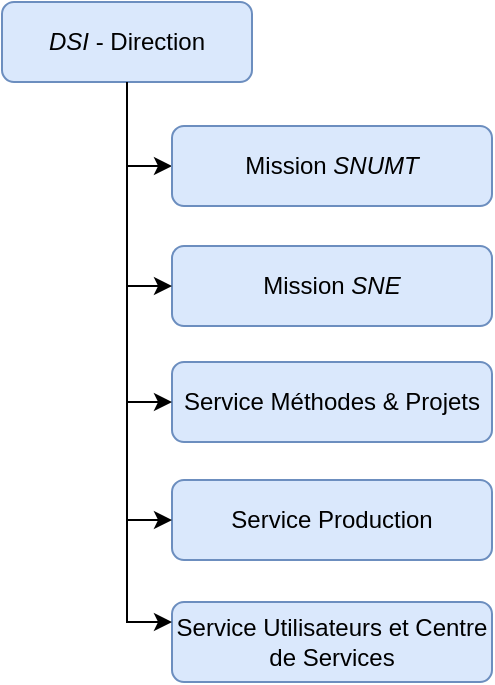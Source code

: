 <mxfile version="24.6.4" type="github">
  <diagram name="Page-1" id="Vvxi3eaOHNYTfqwF8qMl">
    <mxGraphModel dx="1196" dy="621" grid="1" gridSize="10" guides="1" tooltips="1" connect="1" arrows="1" fold="1" page="1" pageScale="1" pageWidth="827" pageHeight="1169" math="0" shadow="0">
      <root>
        <mxCell id="0" />
        <mxCell id="1" parent="0" />
        <mxCell id="kAIopRJ4j19YjuC8EgND-2" value="" style="edgeStyle=orthogonalEdgeStyle;rounded=0;orthogonalLoop=1;jettySize=auto;html=1;exitX=0.5;exitY=1;exitDx=0;exitDy=0;entryX=0;entryY=0.5;entryDx=0;entryDy=0;" edge="1" parent="1" source="QqvgjilXs0riYiPpLU37-2" target="kAIopRJ4j19YjuC8EgND-1">
          <mxGeometry relative="1" as="geometry" />
        </mxCell>
        <mxCell id="QqvgjilXs0riYiPpLU37-2" value="&lt;i&gt;DSI&lt;/i&gt; - Direction" style="rounded=1;whiteSpace=wrap;html=1;fillColor=#dae8fc;strokeColor=#6c8ebf;" parent="1" vertex="1">
          <mxGeometry x="75" y="40" width="125" height="40" as="geometry" />
        </mxCell>
        <mxCell id="kAIopRJ4j19YjuC8EgND-1" value="Mission &lt;i&gt;SNUMT&lt;/i&gt;" style="whiteSpace=wrap;html=1;fillColor=#dae8fc;strokeColor=#6c8ebf;rounded=1;" vertex="1" parent="1">
          <mxGeometry x="160" y="102" width="160" height="40" as="geometry" />
        </mxCell>
        <mxCell id="kAIopRJ4j19YjuC8EgND-5" value="Mission &lt;i&gt;SNE&lt;/i&gt;" style="whiteSpace=wrap;html=1;fillColor=#dae8fc;strokeColor=#6c8ebf;rounded=1;" vertex="1" parent="1">
          <mxGeometry x="160" y="162" width="160" height="40" as="geometry" />
        </mxCell>
        <mxCell id="kAIopRJ4j19YjuC8EgND-6" value="" style="edgeStyle=orthogonalEdgeStyle;rounded=0;orthogonalLoop=1;jettySize=auto;html=1;exitX=0.5;exitY=1;exitDx=0;exitDy=0;entryX=0;entryY=0.5;entryDx=0;entryDy=0;" edge="1" parent="1" source="QqvgjilXs0riYiPpLU37-2" target="kAIopRJ4j19YjuC8EgND-5">
          <mxGeometry relative="1" as="geometry">
            <mxPoint x="110" y="270" as="sourcePoint" />
            <mxPoint x="132" y="330" as="targetPoint" />
          </mxGeometry>
        </mxCell>
        <mxCell id="kAIopRJ4j19YjuC8EgND-8" value="Service Méthodes &amp;amp; Projets" style="whiteSpace=wrap;html=1;fillColor=#dae8fc;strokeColor=#6c8ebf;rounded=1;" vertex="1" parent="1">
          <mxGeometry x="160" y="220" width="160" height="40" as="geometry" />
        </mxCell>
        <mxCell id="kAIopRJ4j19YjuC8EgND-9" value="" style="edgeStyle=orthogonalEdgeStyle;rounded=0;orthogonalLoop=1;jettySize=auto;html=1;exitX=0.5;exitY=1;exitDx=0;exitDy=0;entryX=0;entryY=0.5;entryDx=0;entryDy=0;" edge="1" parent="1" source="QqvgjilXs0riYiPpLU37-2" target="kAIopRJ4j19YjuC8EgND-8">
          <mxGeometry relative="1" as="geometry">
            <mxPoint x="40" y="300" as="sourcePoint" />
            <mxPoint x="62" y="402" as="targetPoint" />
          </mxGeometry>
        </mxCell>
        <mxCell id="kAIopRJ4j19YjuC8EgND-10" value="Service Production" style="whiteSpace=wrap;html=1;fillColor=#dae8fc;strokeColor=#6c8ebf;rounded=1;" vertex="1" parent="1">
          <mxGeometry x="160" y="279" width="160" height="40" as="geometry" />
        </mxCell>
        <mxCell id="kAIopRJ4j19YjuC8EgND-11" value="Service Utilisateurs et Centre de Services" style="whiteSpace=wrap;html=1;fillColor=#dae8fc;strokeColor=#6c8ebf;rounded=1;" vertex="1" parent="1">
          <mxGeometry x="160" y="340" width="160" height="40" as="geometry" />
        </mxCell>
        <mxCell id="kAIopRJ4j19YjuC8EgND-12" value="" style="edgeStyle=orthogonalEdgeStyle;rounded=0;orthogonalLoop=1;jettySize=auto;html=1;exitX=0.5;exitY=1;exitDx=0;exitDy=0;entryX=0;entryY=0.5;entryDx=0;entryDy=0;" edge="1" parent="1" source="QqvgjilXs0riYiPpLU37-2" target="kAIopRJ4j19YjuC8EgND-10">
          <mxGeometry relative="1" as="geometry">
            <mxPoint x="30" y="230" as="sourcePoint" />
            <mxPoint x="52" y="390" as="targetPoint" />
          </mxGeometry>
        </mxCell>
        <mxCell id="kAIopRJ4j19YjuC8EgND-13" value="" style="edgeStyle=orthogonalEdgeStyle;rounded=0;orthogonalLoop=1;jettySize=auto;html=1;exitX=0.5;exitY=1;exitDx=0;exitDy=0;entryX=0;entryY=0.25;entryDx=0;entryDy=0;" edge="1" parent="1" source="QqvgjilXs0riYiPpLU37-2" target="kAIopRJ4j19YjuC8EgND-11">
          <mxGeometry relative="1" as="geometry">
            <mxPoint x="80" y="510" as="sourcePoint" />
            <mxPoint x="102" y="670" as="targetPoint" />
          </mxGeometry>
        </mxCell>
      </root>
    </mxGraphModel>
  </diagram>
</mxfile>
